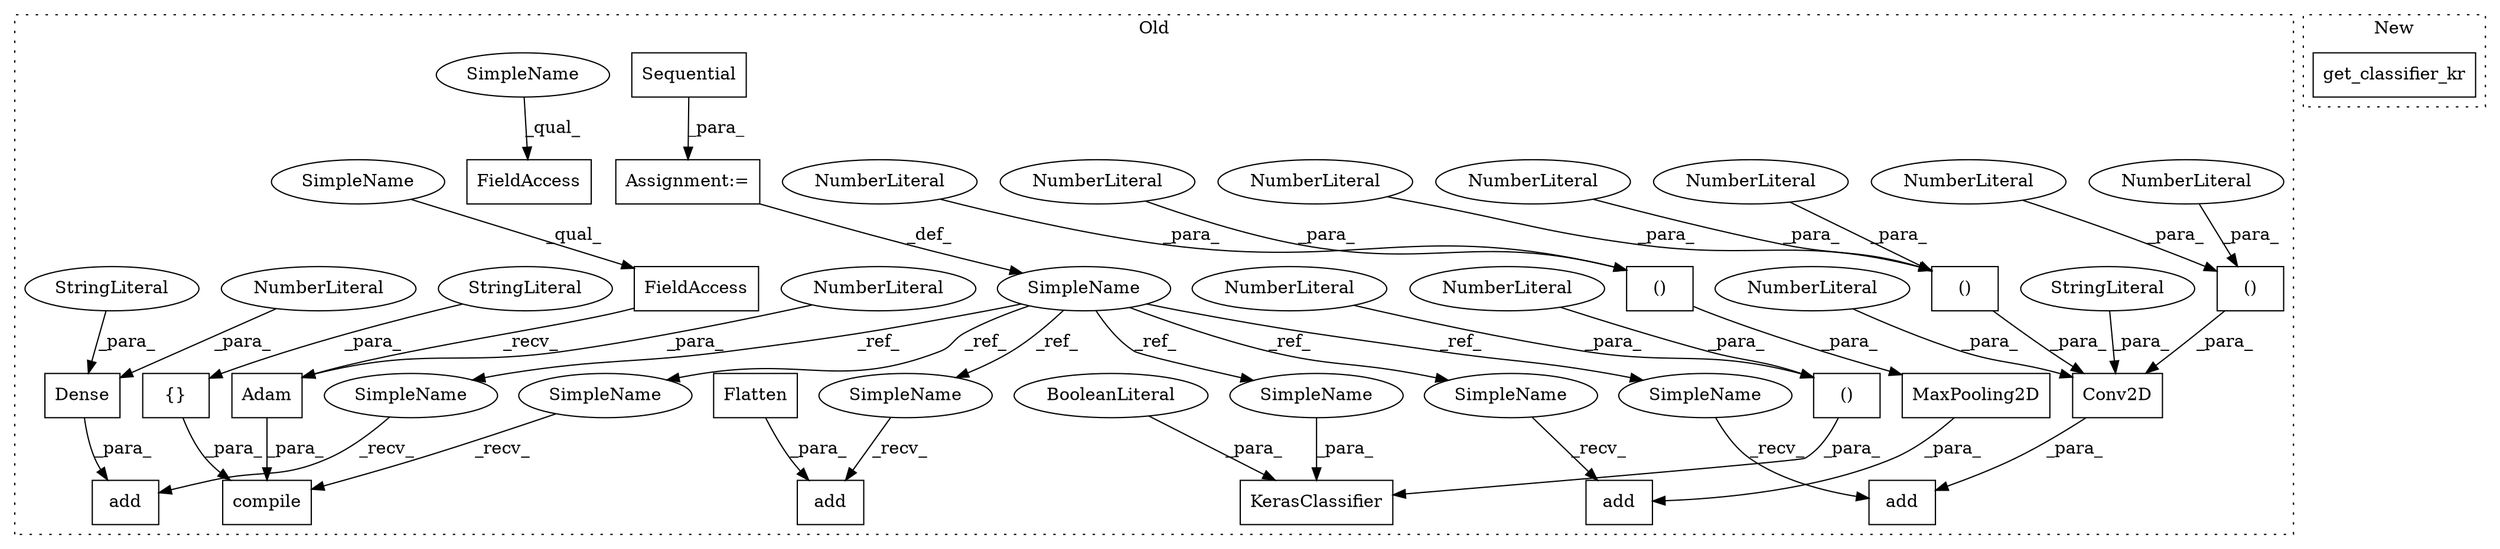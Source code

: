 digraph G {
subgraph cluster0 {
1 [label="Adam" a="32" s="4525,4535" l="5,1" shape="box"];
3 [label="NumberLiteral" a="34" s="4530" l="5" shape="ellipse"];
4 [label="compile" a="32" s="4495,4561" l="8,1" shape="box"];
5 [label="SimpleName" a="42" s="4210" l="5" shape="ellipse"];
6 [label="KerasClassifier" a="32" s="4580,4629" l="16,1" shape="box"];
7 [label="add" a="32" s="4240,4320" l="4,1" shape="box"];
8 [label="()" a="106" s="4607" l="15" shape="box"];
9 [label="add" a="32" s="4333,4372" l="4,1" shape="box"];
10 [label="()" a="106" s="4287" l="31" shape="box"];
11 [label="add" a="32" s="4385,4398" l="4,1" shape="box"];
12 [label="()" a="106" s="4355" l="15" shape="box"];
13 [label="add" a="32" s="4411,4434" l="4,1" shape="box"];
14 [label="NumberLiteral" a="34" s="4621" l="1" shape="ellipse"];
15 [label="NumberLiteral" a="34" s="4607" l="1" shape="ellipse"];
16 [label="NumberLiteral" a="34" s="4317" l="1" shape="ellipse"];
17 [label="NumberLiteral" a="34" s="4355" l="1" shape="ellipse"];
18 [label="NumberLiteral" a="34" s="4287" l="2" shape="ellipse"];
19 [label="NumberLiteral" a="34" s="4369" l="1" shape="ellipse"];
20 [label="Conv2D" a="32" s="4244,4318" l="7,2" shape="box"];
21 [label="NumberLiteral" a="34" s="4251" l="1" shape="ellipse"];
22 [label="{}" a="4" s="4549,4560" l="1,1" shape="box"];
23 [label="Dense" a="32" s="4415,4433" l="6,1" shape="box"];
24 [label="Sequential" a="32" s="4216" l="12" shape="box"];
25 [label="MaxPooling2D" a="32" s="4337,4370" l="18,2" shape="box"];
26 [label="FieldAccess" a="22" s="4508" l="16" shape="box"];
27 [label="FieldAccess" a="22" s="4446" l="12" shape="box"];
28 [label="Flatten" a="32" s="4389" l="9" shape="box"];
29 [label="BooleanLiteral" a="9" s="4624" l="5" shape="ellipse"];
30 [label="Assignment:=" a="7" s="4215" l="1" shape="box"];
31 [label="StringLiteral" a="45" s="4424" l="9" shape="ellipse"];
32 [label="StringLiteral" a="45" s="4275" l="6" shape="ellipse"];
33 [label="StringLiteral" a="45" s="4550" l="10" shape="ellipse"];
34 [label="()" a="106" s="4258" l="15" shape="box"];
35 [label="NumberLiteral" a="34" s="4302" l="2" shape="ellipse"];
36 [label="NumberLiteral" a="34" s="4272" l="1" shape="ellipse"];
37 [label="NumberLiteral" a="34" s="4421" l="2" shape="ellipse"];
38 [label="NumberLiteral" a="34" s="4258" l="1" shape="ellipse"];
39 [label="SimpleName" a="42" s="4234" l="5" shape="ellipse"];
40 [label="SimpleName" a="42" s="4327" l="5" shape="ellipse"];
41 [label="SimpleName" a="42" s="4489" l="5" shape="ellipse"];
42 [label="SimpleName" a="42" s="4379" l="5" shape="ellipse"];
43 [label="SimpleName" a="42" s="4405" l="5" shape="ellipse"];
44 [label="SimpleName" a="42" s="4596" l="5" shape="ellipse"];
45 [label="SimpleName" a="42" s="4446" l="5" shape="ellipse"];
46 [label="SimpleName" a="42" s="4508" l="5" shape="ellipse"];
label = "Old";
style="dotted";
}
subgraph cluster1 {
2 [label="get_classifier_kr" a="32" s="3447,3470" l="18,1" shape="box"];
label = "New";
style="dotted";
}
1 -> 4 [label="_para_"];
3 -> 1 [label="_para_"];
5 -> 44 [label="_ref_"];
5 -> 39 [label="_ref_"];
5 -> 41 [label="_ref_"];
5 -> 40 [label="_ref_"];
5 -> 42 [label="_ref_"];
5 -> 43 [label="_ref_"];
8 -> 6 [label="_para_"];
10 -> 20 [label="_para_"];
12 -> 25 [label="_para_"];
14 -> 8 [label="_para_"];
15 -> 8 [label="_para_"];
16 -> 10 [label="_para_"];
17 -> 12 [label="_para_"];
18 -> 10 [label="_para_"];
19 -> 12 [label="_para_"];
20 -> 7 [label="_para_"];
21 -> 20 [label="_para_"];
22 -> 4 [label="_para_"];
23 -> 13 [label="_para_"];
24 -> 30 [label="_para_"];
25 -> 9 [label="_para_"];
26 -> 1 [label="_recv_"];
28 -> 11 [label="_para_"];
29 -> 6 [label="_para_"];
30 -> 5 [label="_def_"];
31 -> 23 [label="_para_"];
32 -> 20 [label="_para_"];
33 -> 22 [label="_para_"];
34 -> 20 [label="_para_"];
35 -> 10 [label="_para_"];
36 -> 34 [label="_para_"];
37 -> 23 [label="_para_"];
38 -> 34 [label="_para_"];
39 -> 7 [label="_recv_"];
40 -> 9 [label="_recv_"];
41 -> 4 [label="_recv_"];
42 -> 11 [label="_recv_"];
43 -> 13 [label="_recv_"];
44 -> 6 [label="_para_"];
45 -> 27 [label="_qual_"];
46 -> 26 [label="_qual_"];
}